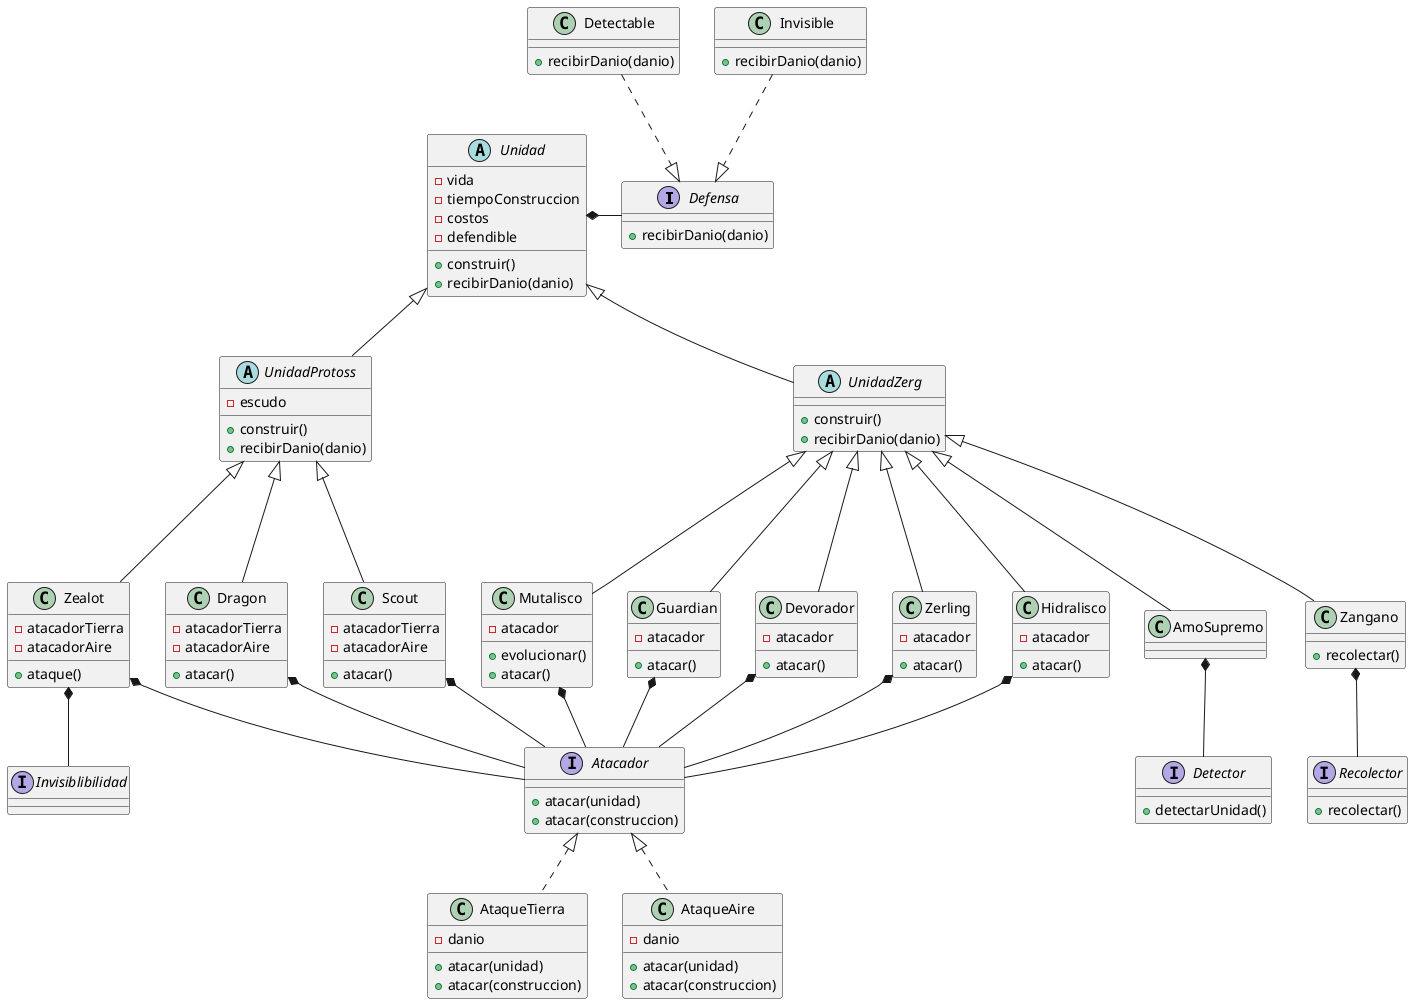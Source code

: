 @startuml

interface Defensa {
    +recibirDanio(danio)
}

class Invisible {
    +recibirDanio(danio)
}

class Detectable {
    +recibirDanio(danio)
}

abstract class Unidad {
    - vida
    - tiempoConstruccion
    - costos
    - defendible
    + construir()
    +recibirDanio(danio)
}


abstract class UnidadProtoss {
    - escudo
    + construir()
    +recibirDanio(danio)
}

class Zealot {
    -atacadorTierra
    -atacadorAire
    +ataque()
}

class Dragon {
    -atacadorTierra
    -atacadorAire
    +atacar()
}

class Scout {
    -atacadorTierra
    -atacadorAire
    +atacar()

}

abstract class UnidadZerg {
    + construir()
    +recibirDanio(danio)
}

class AmoSupremo {

}

class Zangano {
    + recolectar()
}

class Zerling {
    -atacador
    + atacar()
}

class Hidralisco {
    -atacador
    +atacar()
}

class Mutalisco {
    -atacador
    +evolucionar()
    +atacar()
}

class Guardian {
    -atacador
    +atacar()
}

class Devorador {
    -atacador
    +atacar()
}

interface Atacador {
    +atacar(unidad)
    +atacar(construccion)
}

class AtaqueTierra {
    -danio
    +atacar(unidad)
    +atacar(construccion)
}

class AtaqueAire {
    -danio
    +atacar(unidad)
    +atacar(construccion)
}


interface Invisiblibilidad {
}

interface Detector {
    +detectarUnidad()
}

interface Recolector {
    +recolectar()
}

Unidad <|-- UnidadZerg
Unidad <|-- UnidadProtoss


UnidadZerg <|--- Zangano
UnidadZerg <|--- AmoSupremo
UnidadZerg <|--- Zerling
UnidadZerg <|--- Hidralisco
UnidadZerg <|--- Mutalisco
UnidadZerg <|--- Guardian
UnidadZerg <|--- Devorador

UnidadProtoss <|--- Zealot
UnidadProtoss <|--- Dragon
UnidadProtoss <|--- Scout

AmoSupremo *-- Detector

Zealot *-- Invisiblibilidad

Zerling *-- Atacador
Hidralisco *-- Atacador
Mutalisco *-- Atacador
Guardian *-- Atacador
Scout *-- Atacador
Dragon *-- Atacador
Devorador *-- Atacador
Zealot *-- Atacador

Zangano *-- Recolector

Unidad *- Defensa

Defensa <|.up. Invisible
Defensa <|.up. Detectable

Atacador <|.. AtaqueTierra
Atacador <|.. AtaqueAire


@enduml